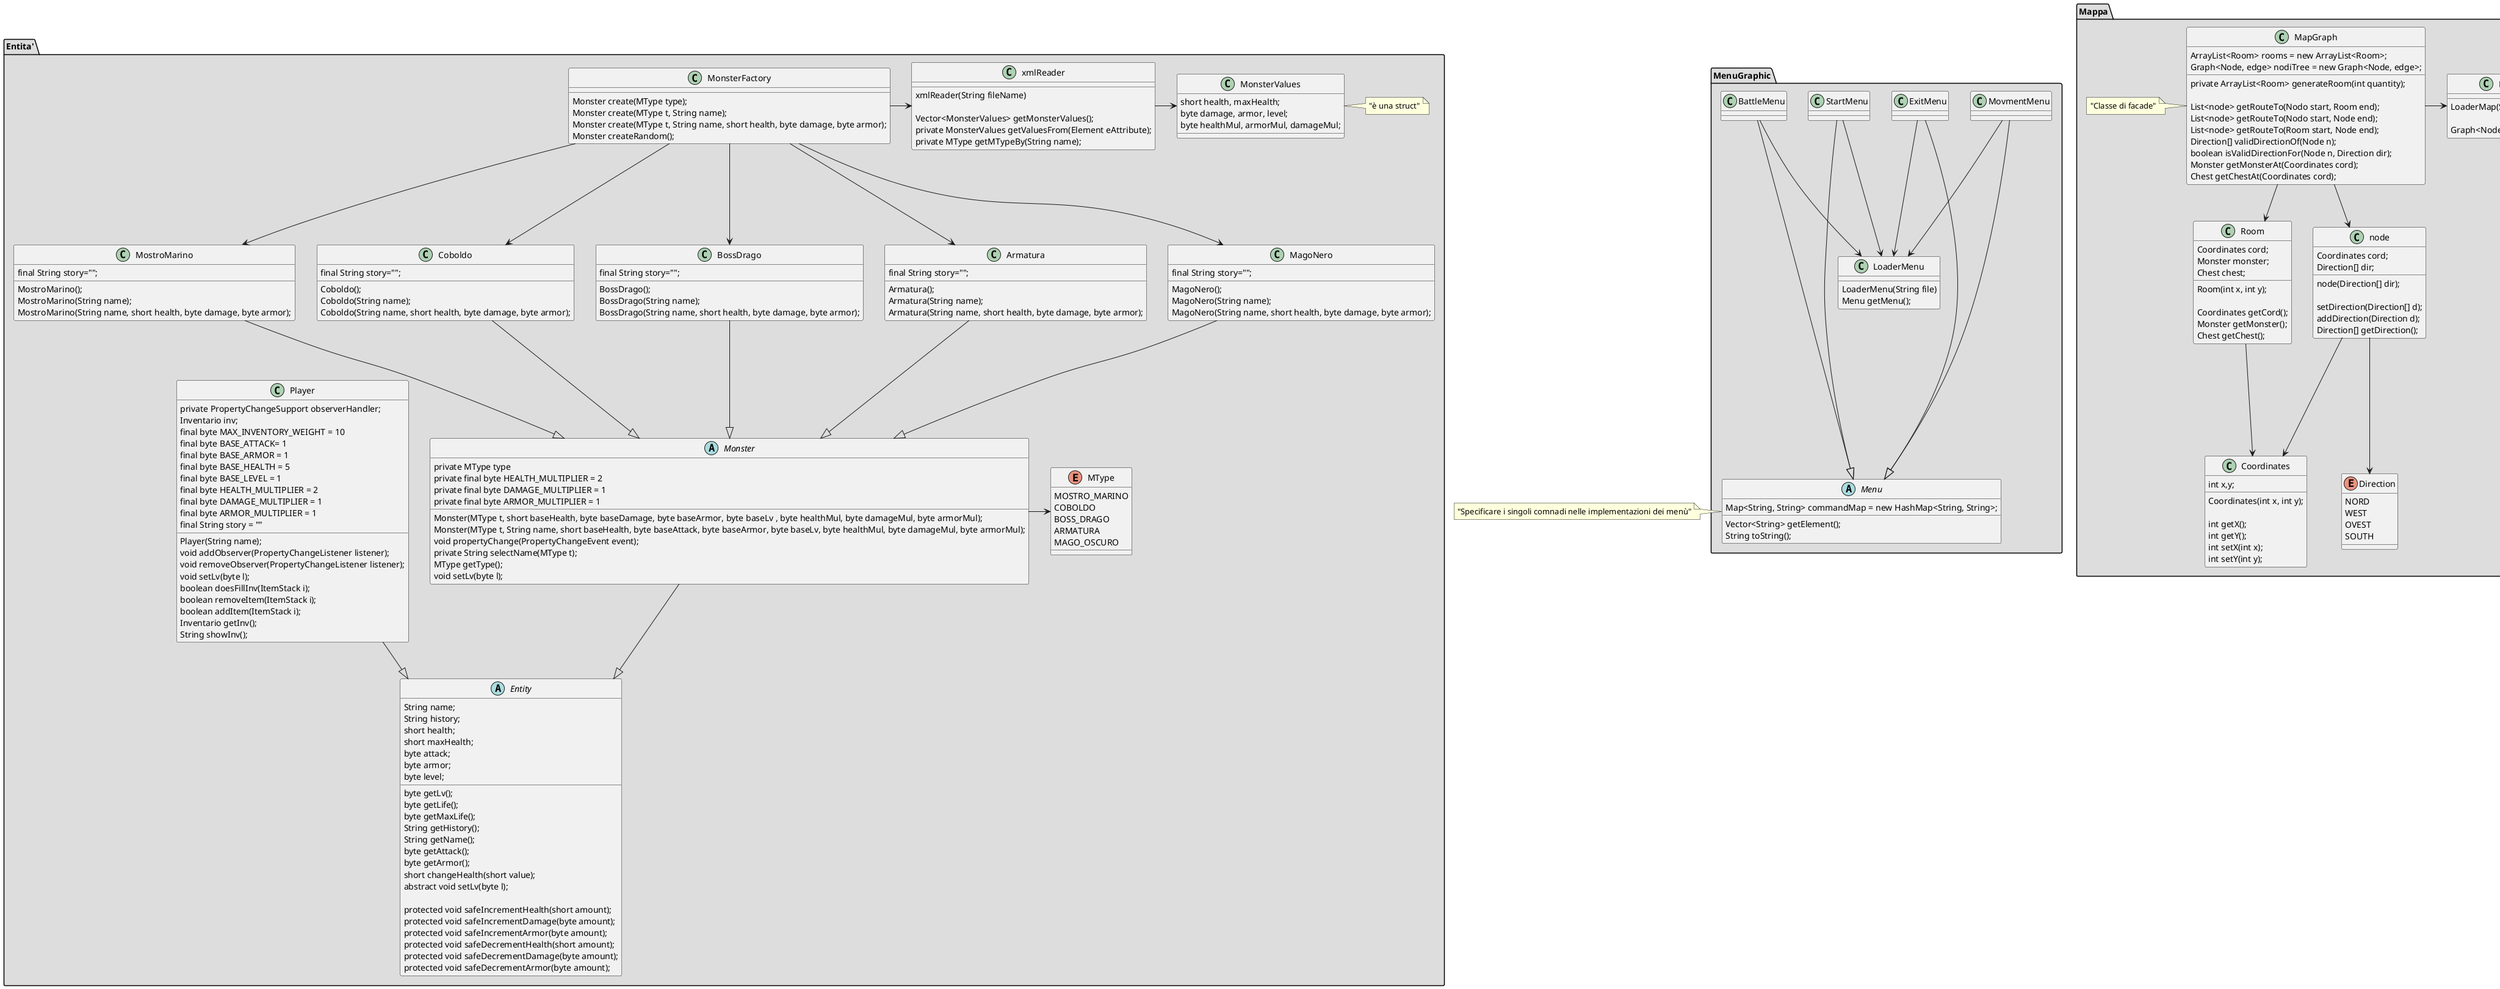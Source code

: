 @startuml
package "Entita'" #DDDDDD{ /'ADT tutti tipi di entità '/
enum MType{
  MOSTRO_MARINO
  COBOLDO
  BOSS_DRAGO
  ARMATURA
  MAGO_OSCURO
}

abstract class Entity{
  String name;
  String history;
  short health;
  short maxHealth;
  byte attack;
  byte armor;
  byte level;

  /'---------- METODI ENTITY ----------'/
  byte getLv();
  byte getLife();
  byte getMaxLife();
  String getHistory();
  String getName();
  byte getAttack();
  byte getArmor();
  short changeHealth(short value);
  abstract void setLv(byte l);

  protected void safeIncrementHealth(short amount);
  protected void safeIncrementDamage(byte amount);
  protected void safeIncrementArmor(byte amount);
  protected void safeDecrementHealth(short amount);
  protected void safeDecrementDamage(byte amount);
  protected void safeDecrementArmor(byte amount);
} 



class Player{
  private PropertyChangeSupport observerHandler;
  Inventario inv;
  final byte MAX_INVENTORY_WEIGHT = 10
  final byte BASE_ATTACK= 1
  final byte BASE_ARMOR = 1
  final byte BASE_HEALTH = 5
  final byte BASE_LEVEL = 1
  final byte HEALTH_MULTIPLIER = 2
  final byte DAMAGE_MULTIPLIER = 1
  final byte ARMOR_MULTIPLIER = 1
  final String story = ""

  /'---------- COSTRUTTORI ----------'/
  Player(String name);
  /'---------- METODI PLAYER ----------'/
  void addObserver(PropertyChangeListener listener);
  void removeObserver(PropertyChangeListener listener);
  void setLv(byte l);
  boolean doesFillInv(ItemStack i);
  boolean removeItem(ItemStack i);
  boolean addItem(ItemStack i);
  Inventario getInv();
  String showInv();
}

abstract class Monster{
  private MType type
  private final byte HEALTH_MULTIPLIER = 2
  private final byte DAMAGE_MULTIPLIER = 1
  private final byte ARMOR_MULTIPLIER = 1

  /'---------- COSTRUTTORI ----------'/
  Monster(MType t, short baseHealth, byte baseDamage, byte baseArmor, byte baseLv , byte healthMul, byte damageMul, byte armorMul);
  Monster(MType t, String name, short baseHealth, byte baseAttack, byte baseArmor, byte baseLv, byte healthMul, byte damageMul, byte armorMul);
  /'---------- METODI MONSTER ----------'/
  void propertyChange(PropertyChangeEvent event);
  private String selectName(MType t);
  MType getType();
  void setLv(byte l);
}
class MonsterFactory{
  /'---------- METODI MONSTER_FACTORY ----------'/
  Monster create(MType type);
  Monster create(MType t, String name);
  Monster create(MType t, String name, short health, byte damage, byte armor);
  Monster createRandom();
}

class xmlReader{
  /'---------- COSTRUTTORI ----------'/
  xmlReader(String fileName)

  /'---------- METODI----------'/
  Vector<MonsterValues> getMonsterValues();
  private MonsterValues getValuesFrom(Element eAttribute);
  private MType getMTypeBy(String name);
}

class MonsterValues{
  short health, maxHealth;
  byte damage, armor, level;
  byte healthMul, armorMul, damageMul;
}

note right of MonsterValues:"è una struct"


class Armatura{
  final String story="";

  /'---------- COSTRUTTORI ----------'/
  Armatura();
  Armatura(String name);
  Armatura(String name, short health, byte damage, byte armor);
}
class MagoNero{
  final String story="";

  /'---------- COSTRUTTORI ----------'/
  MagoNero();
  MagoNero(String name);
  MagoNero(String name, short health, byte damage, byte armor);
}
class MostroMarino{
  final String story="";

  /'---------- COSTRUTTORI ----------'/
  MostroMarino();
  MostroMarino(String name);
  MostroMarino(String name, short health, byte damage, byte armor);
}
class Coboldo{
  final String story="";

  /'---------- COSTRUTTORI ----------'/
  Coboldo();
  Coboldo(String name);
  Coboldo(String name, short health, byte damage, byte armor);

}
class BossDrago{
  final String story="";

  /'---------- COSTRUTTORI ----------'/
  BossDrago();
  BossDrago(String name);
  BossDrago(String name, short health, byte damage, byte armor);
}

}
Monster -> MType
Player --|>Entity
Monster --|>Entity
Armatura--|> Monster
MagoNero --|> Monster
MostroMarino --|> Monster
Coboldo--|> Monster
BossDrago--|> Monster

MonsterFactory --> BossDrago
MonsterFactory --> MagoNero 
MonsterFactory --> Coboldo
MonsterFactory --> Armatura
MonsterFactory --> MostroMarino 
MonsterFactory -> xmlReader
xmlReader -> MonsterValues


/'sta nel kernel layer'/
package MenuGraphic #DDDDDD{
class LoaderMenu{
  LoaderMenu(String file)
  Menu getMenu();

}

abstract class Menu{
  /'La prima stringa e il comando mentre la seconda è la descrizione'/
  Map<String, String> commandMap = new HashMap<String, String>;
  
  Vector<String> getElement();
  String toString();
}
class StartMenu{}
class BattleMenu{}
class MovmentMenu{}
class ExitMenu{}
}
note left of Menu :"Specificare i singoli comnadi nelle implementazioni dei menù"
BattleMenu---|> Menu
StartMenu---|> Menu
MovmentMenu ---|> Menu
ExitMenu---|> Menu

BattleMenu --> LoaderMenu
StartMenu --> LoaderMenu
MovmentMenu --> LoaderMenu
ExitMenu --> LoaderMenu


package Mappa #DDDDDD{   

class LoaderMap{
  /'---------- COSTRUTTORI ----------'/
  LoaderMap(String file);

  /'---------- METODI----------'/
  Graph<Node, edge> getMap();
} 
    
class Coordinates{
  int x,y;
  
  /'---------- COSTRUTTORI ----------'/
  Coordinates(int x, int y);

  /'---------- METODI----------'/
  int getX();
  int getY();
  int setX(int x);
  int setY(int y);

}

class MapGraph{
  ArrayList<Room> rooms = new ArrayList<Room>;
  Graph<Node, edge> nodiTree = new Graph<Node, edge>;

  /'---------- METODI ----------'/
  private ArrayList<Room> generateRoom(int quantity);

  List<node> getRouteTo(Nodo start, Room end);
  List<node> getRouteTo(Nodo start, Node end);
  List<node> getRouteTo(Room start, Node end);
  Direction[] validDirectionOf(Node n);
  boolean isValidDirectionFor(Node n, Direction dir);
  Monster getMonsterAt(Coordinates cord);
  Chest getChestAt(Coordinates cord);
}
note left of MapGraph :"Classe di facade"

enum  Direction{
  NORD
  WEST
  OVEST
  SOUTH
}

class node{
  Coordinates cord;
  Direction[] dir;
  
  /'---------- COSTRUTTORI ----------'/
  node(Direction[] dir);

  /'---------- METODI ----------'/
  setDirection(Direction[] d);
  addDirection(Direction d);
  Direction[] getDirection();

}

class Room{
  Coordinates cord;
  Monster monster;
  Chest chest;
  
  /'---------- COSTRUTTORI ----------'/
  Room(int x, int y);

  /'---------- METODI ----------'/
  Coordinates getCord();
  Monster getMonster();
  Chest getChest();
  }

} 


MapGraph --> Room
MapGraph --> node
MapGraph -> LoaderMap
node --> Coordinates
node --> Direction
Room --> Coordinates


package Prompts #DDDDDD{
/'Questa class è un Singleton: tutto entra ed esce da qua'/
class Promt{
  Command cmmd;
  boolean egnineLinked;
  
  /'----------- COSTRUTTORI -----------'/
  Promt();
  /'----------- METODI PROMPT -----------'/
  private void changeCommand(Command c);
  void linkEngine(GameEngine g)
  InputType waitInput();
}

class StartCommand{
  execute();
}
class ExitCommand{
  execute();
}
class LookCommand{
  execute();
}
class AttackCommand{
  execute();
}
class MoveBackCommand{
  execute();
}
class MovePlayerCommand{
  execute();
}
class PlayerTakeCommand{
  execute();
}
class PlayerUseCommand{
  execute();
}
class PlayerRemoveCommand{
  execute();
}
class PlayerRemoveStackCommand{
  execute();
}
class LoadCommand{
  execute();
}

interface Command{
  execute();
}

}
StartCommand --|> Command
ExitCommand --|> Command
LookCommand --|> Command
AttackCommand --|> Command
MoveBackCommand --|> Command
MovePlayerCommand --|> Command
PlayerUseCommand --|> Command
PlayerRemoveStackCommand --|> Command
LoadCommand --|> Command
Promt --> Command

@enduml